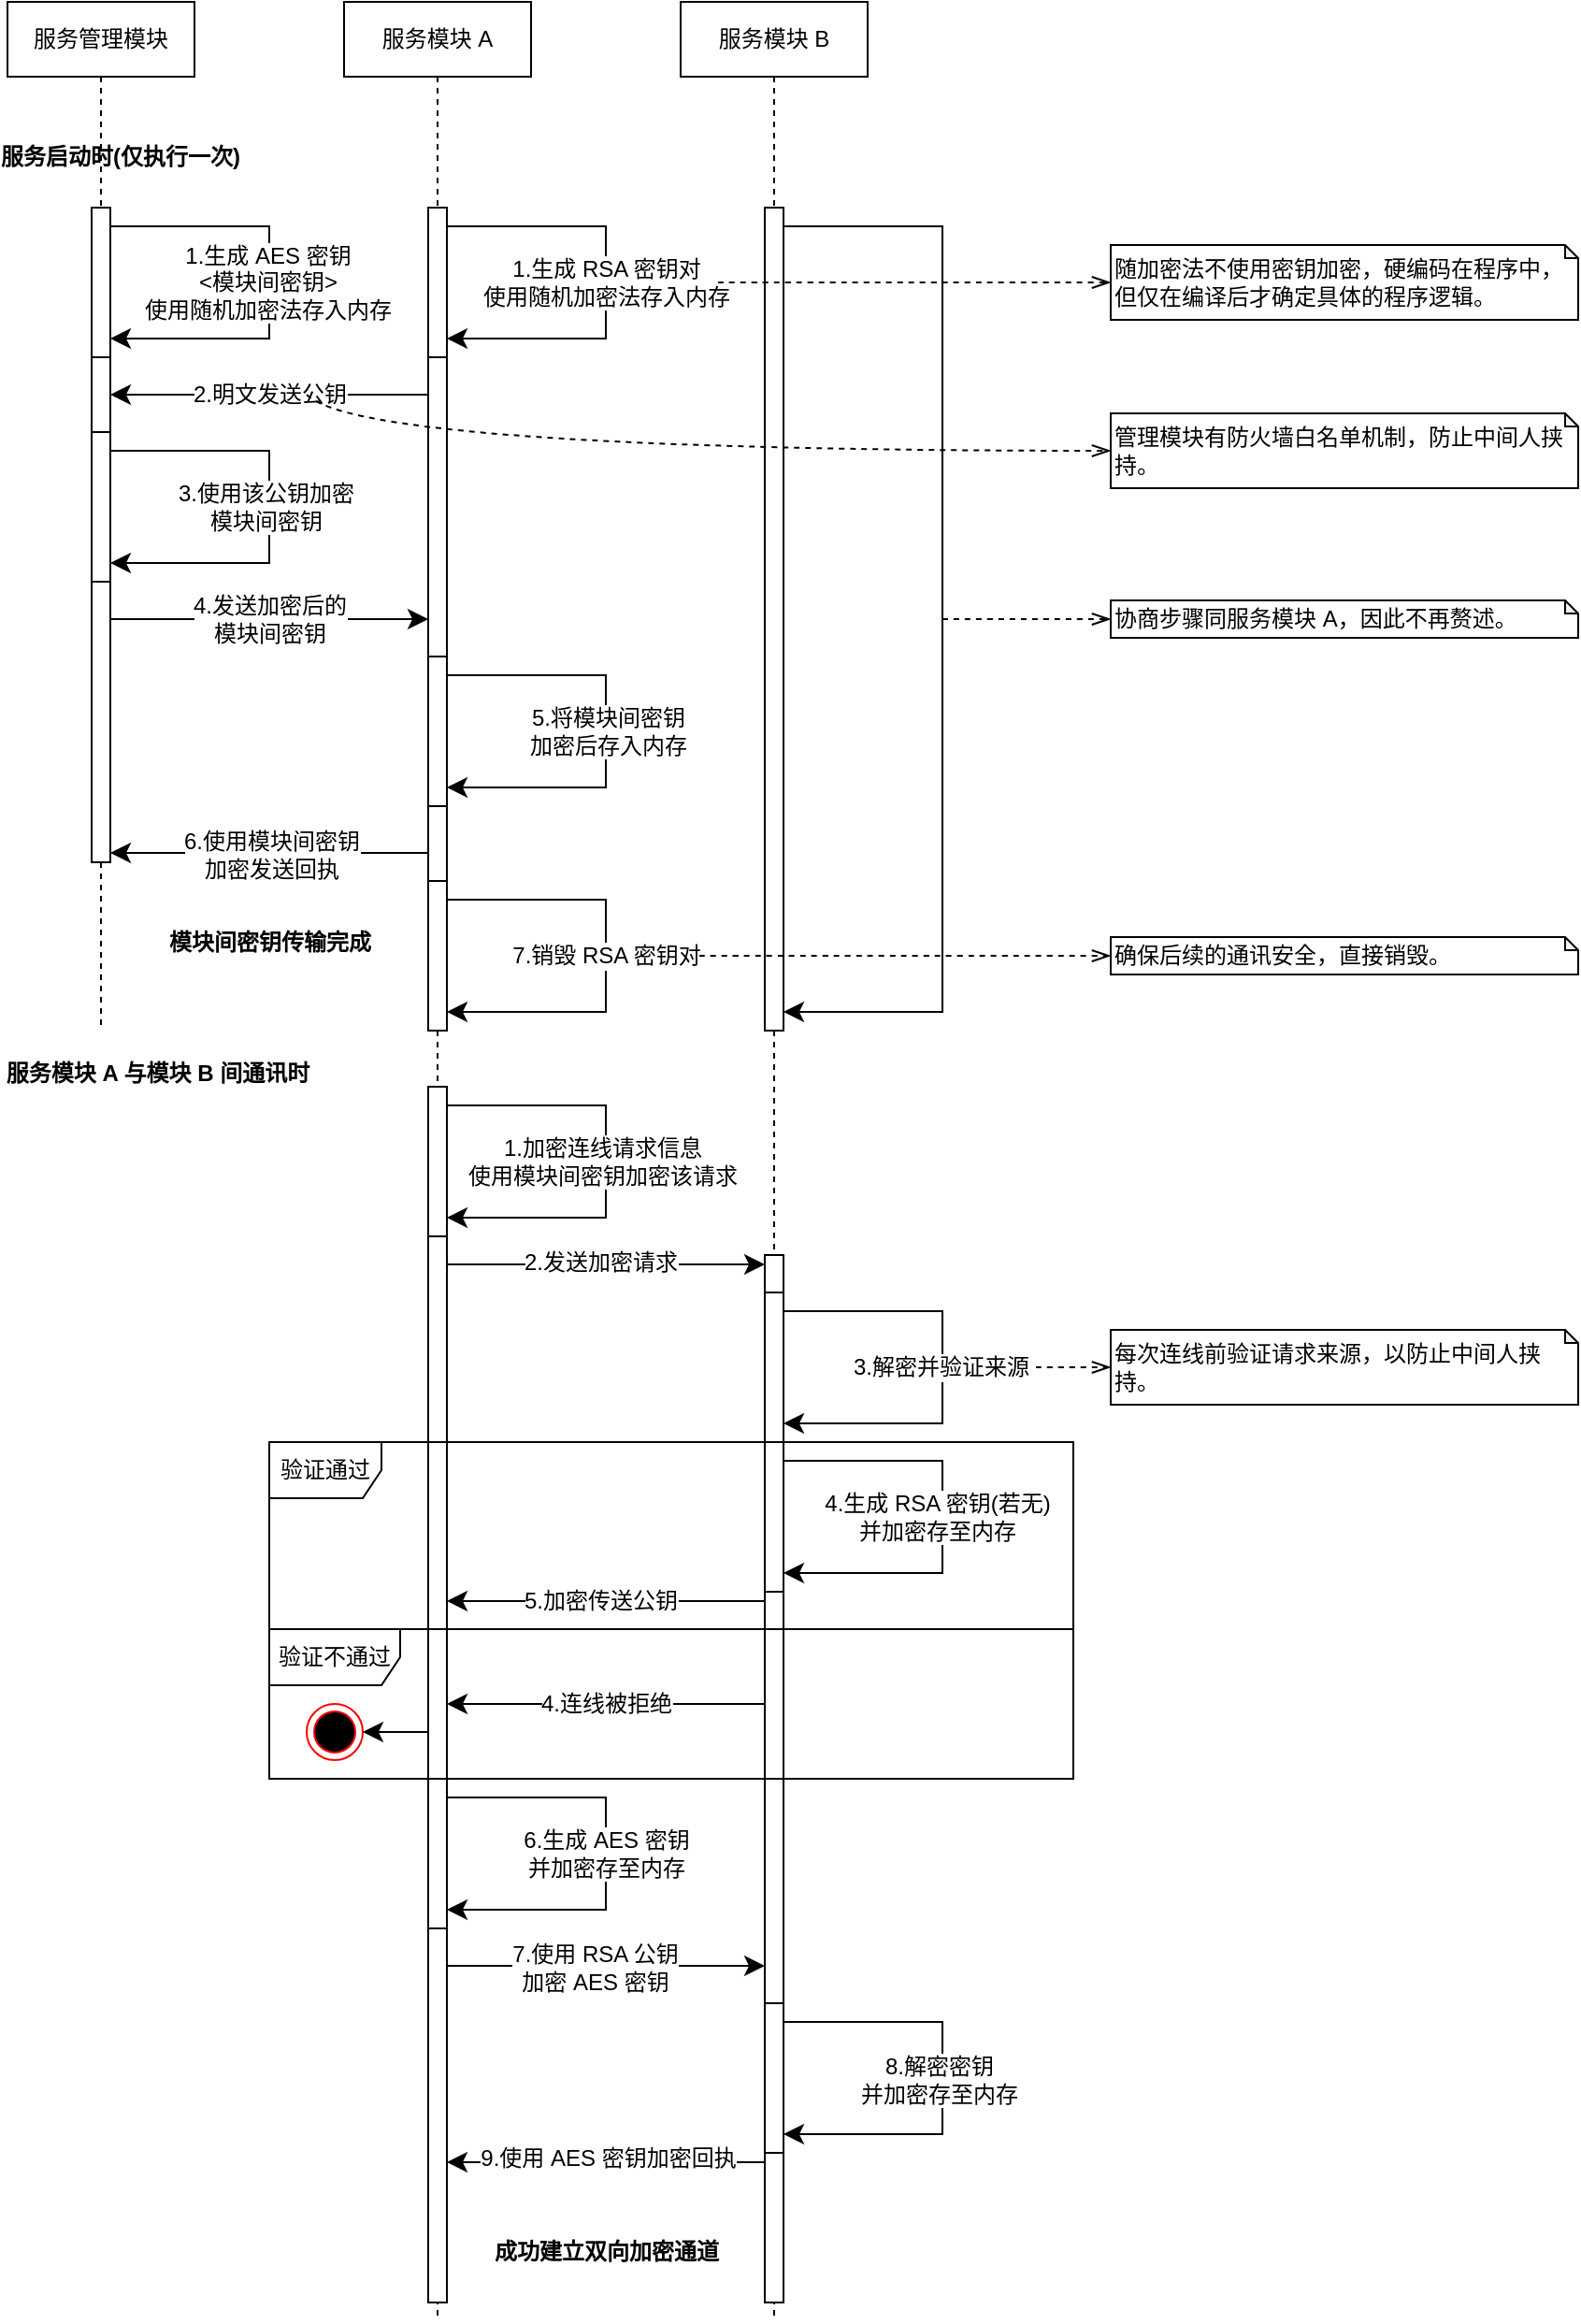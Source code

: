 <mxfile version="25.0.2">
  <diagram name="Page-1" id="2YBvvXClWsGukQMizWep">
    <mxGraphModel dx="942" dy="608" grid="1" gridSize="10" guides="1" tooltips="1" connect="1" arrows="1" fold="1" page="1" pageScale="1" pageWidth="850" pageHeight="1100" math="0" shadow="0">
      <root>
        <mxCell id="0" />
        <mxCell id="1" parent="0" />
        <mxCell id="yWO6qhfavYobrYo0h_gh-1" value="服务管理模块" style="shape=umlLifeline;perimeter=lifelinePerimeter;whiteSpace=wrap;html=1;container=1;dropTarget=0;collapsible=0;recursiveResize=0;outlineConnect=0;portConstraint=eastwest;newEdgeStyle={&quot;curved&quot;:0,&quot;rounded&quot;:0};" parent="1" vertex="1">
          <mxGeometry x="60" y="50" width="100" height="550" as="geometry" />
        </mxCell>
        <mxCell id="yWO6qhfavYobrYo0h_gh-4" value="" style="html=1;points=[[0,0,0,0,5],[0,1,0,0,-5],[1,0,0,0,5],[1,1,0,0,-5]];perimeter=orthogonalPerimeter;outlineConnect=0;targetShapes=umlLifeline;portConstraint=eastwest;newEdgeStyle={&quot;curved&quot;:0,&quot;rounded&quot;:0};" parent="yWO6qhfavYobrYo0h_gh-1" vertex="1">
          <mxGeometry x="45" y="110" width="10" height="80" as="geometry" />
        </mxCell>
        <mxCell id="yWO6qhfavYobrYo0h_gh-5" style="edgeStyle=none;curved=0;rounded=0;orthogonalLoop=1;jettySize=auto;html=1;fontSize=12;startSize=8;endSize=8;" parent="yWO6qhfavYobrYo0h_gh-1" source="yWO6qhfavYobrYo0h_gh-4" target="yWO6qhfavYobrYo0h_gh-4" edge="1">
          <mxGeometry relative="1" as="geometry">
            <Array as="points">
              <mxPoint x="140" y="180" />
            </Array>
          </mxGeometry>
        </mxCell>
        <mxCell id="yWO6qhfavYobrYo0h_gh-6" value="1.生成 AES 密钥&lt;div&gt;&amp;lt;模块间密钥&amp;gt;&lt;/div&gt;&lt;div&gt;使用随机加密法存入内存&lt;/div&gt;" style="edgeLabel;html=1;align=center;verticalAlign=middle;resizable=0;points=[];fontSize=12;" parent="yWO6qhfavYobrYo0h_gh-5" vertex="1" connectable="0">
          <mxGeometry x="-0.086" y="-1" relative="1" as="geometry">
            <mxPoint y="10" as="offset" />
          </mxGeometry>
        </mxCell>
        <mxCell id="yWO6qhfavYobrYo0h_gh-14" value="" style="html=1;points=[[0,0,0,0,5],[0,1,0,0,-5],[1,0,0,0,5],[1,1,0,0,-5]];perimeter=orthogonalPerimeter;outlineConnect=0;targetShapes=umlLifeline;portConstraint=eastwest;newEdgeStyle={&quot;curved&quot;:0,&quot;rounded&quot;:0};" parent="yWO6qhfavYobrYo0h_gh-1" vertex="1">
          <mxGeometry x="45" y="190" width="10" height="40" as="geometry" />
        </mxCell>
        <mxCell id="yWO6qhfavYobrYo0h_gh-26" value="" style="html=1;points=[[0,0,0,0,5],[0,1,0,0,-5],[1,0,0,0,5],[1,1,0,0,-5]];perimeter=orthogonalPerimeter;outlineConnect=0;targetShapes=umlLifeline;portConstraint=eastwest;newEdgeStyle={&quot;curved&quot;:0,&quot;rounded&quot;:0};" parent="yWO6qhfavYobrYo0h_gh-1" vertex="1">
          <mxGeometry x="45" y="230" width="10" height="80" as="geometry" />
        </mxCell>
        <mxCell id="yWO6qhfavYobrYo0h_gh-28" style="edgeStyle=none;curved=0;rounded=0;orthogonalLoop=1;jettySize=auto;html=1;fontSize=12;startSize=8;endSize=8;elbow=vertical;" parent="yWO6qhfavYobrYo0h_gh-1" source="yWO6qhfavYobrYo0h_gh-26" target="yWO6qhfavYobrYo0h_gh-26" edge="1">
          <mxGeometry relative="1" as="geometry">
            <Array as="points">
              <mxPoint x="140" y="300" />
            </Array>
          </mxGeometry>
        </mxCell>
        <mxCell id="yWO6qhfavYobrYo0h_gh-29" value="3.使用该公钥加密&lt;div&gt;模块间密钥&lt;/div&gt;" style="edgeLabel;html=1;align=center;verticalAlign=middle;resizable=0;points=[];fontSize=12;" parent="yWO6qhfavYobrYo0h_gh-28" vertex="1" connectable="0">
          <mxGeometry x="-0.111" y="-2" relative="1" as="geometry">
            <mxPoint y="13" as="offset" />
          </mxGeometry>
        </mxCell>
        <mxCell id="yWO6qhfavYobrYo0h_gh-30" value="" style="html=1;points=[[0,0,0,0,5],[0,1,0,0,-5],[1,0,0,0,5],[1,1,0,0,-5]];perimeter=orthogonalPerimeter;outlineConnect=0;targetShapes=umlLifeline;portConstraint=eastwest;newEdgeStyle={&quot;curved&quot;:0,&quot;rounded&quot;:0};" parent="yWO6qhfavYobrYo0h_gh-1" vertex="1">
          <mxGeometry x="45" y="310" width="10" height="150" as="geometry" />
        </mxCell>
        <mxCell id="yWO6qhfavYobrYo0h_gh-2" value="服务模块 A" style="shape=umlLifeline;perimeter=lifelinePerimeter;whiteSpace=wrap;html=1;container=1;dropTarget=0;collapsible=0;recursiveResize=0;outlineConnect=0;portConstraint=eastwest;newEdgeStyle={&quot;curved&quot;:0,&quot;rounded&quot;:0};" parent="1" vertex="1">
          <mxGeometry x="240" y="50" width="100" height="1240" as="geometry" />
        </mxCell>
        <mxCell id="yWO6qhfavYobrYo0h_gh-8" value="" style="html=1;points=[[0,0,0,0,5],[0,1,0,0,-5],[1,0,0,0,5],[1,1,0,0,-5]];perimeter=orthogonalPerimeter;outlineConnect=0;targetShapes=umlLifeline;portConstraint=eastwest;newEdgeStyle={&quot;curved&quot;:0,&quot;rounded&quot;:0};" parent="yWO6qhfavYobrYo0h_gh-2" vertex="1">
          <mxGeometry x="45" y="110" width="10" height="80" as="geometry" />
        </mxCell>
        <mxCell id="yWO6qhfavYobrYo0h_gh-10" style="edgeStyle=none;curved=0;rounded=0;orthogonalLoop=1;jettySize=auto;html=1;fontSize=12;startSize=8;endSize=8;elbow=vertical;" parent="yWO6qhfavYobrYo0h_gh-2" source="yWO6qhfavYobrYo0h_gh-8" target="yWO6qhfavYobrYo0h_gh-8" edge="1">
          <mxGeometry relative="1" as="geometry">
            <Array as="points">
              <mxPoint x="140" y="180" />
            </Array>
          </mxGeometry>
        </mxCell>
        <mxCell id="yWO6qhfavYobrYo0h_gh-12" value="1.生成 RSA 密钥对&lt;div&gt;使用随机加密法存入内存&lt;/div&gt;" style="edgeLabel;html=1;align=center;verticalAlign=middle;resizable=0;points=[];fontSize=12;" parent="yWO6qhfavYobrYo0h_gh-10" vertex="1" connectable="0">
          <mxGeometry x="0.061" relative="1" as="geometry">
            <mxPoint y="-7" as="offset" />
          </mxGeometry>
        </mxCell>
        <mxCell id="yWO6qhfavYobrYo0h_gh-15" value="" style="html=1;points=[[0,0,0,0,5],[0,1,0,0,-5],[1,0,0,0,5],[1,1,0,0,-5]];perimeter=orthogonalPerimeter;outlineConnect=0;targetShapes=umlLifeline;portConstraint=eastwest;newEdgeStyle={&quot;curved&quot;:0,&quot;rounded&quot;:0};" parent="yWO6qhfavYobrYo0h_gh-2" vertex="1">
          <mxGeometry x="45" y="190" width="10" height="160" as="geometry" />
        </mxCell>
        <mxCell id="yWO6qhfavYobrYo0h_gh-33" value="" style="html=1;points=[[0,0,0,0,5],[0,1,0,0,-5],[1,0,0,0,5],[1,1,0,0,-5]];perimeter=orthogonalPerimeter;outlineConnect=0;targetShapes=umlLifeline;portConstraint=eastwest;newEdgeStyle={&quot;curved&quot;:0,&quot;rounded&quot;:0};" parent="yWO6qhfavYobrYo0h_gh-2" vertex="1">
          <mxGeometry x="45" y="350" width="10" height="80" as="geometry" />
        </mxCell>
        <mxCell id="yWO6qhfavYobrYo0h_gh-34" style="edgeStyle=none;curved=0;rounded=0;orthogonalLoop=1;jettySize=auto;html=1;fontSize=12;startSize=8;endSize=8;elbow=vertical;" parent="yWO6qhfavYobrYo0h_gh-2" source="yWO6qhfavYobrYo0h_gh-33" target="yWO6qhfavYobrYo0h_gh-33" edge="1">
          <mxGeometry relative="1" as="geometry">
            <Array as="points">
              <mxPoint x="140" y="420" />
            </Array>
          </mxGeometry>
        </mxCell>
        <mxCell id="yWO6qhfavYobrYo0h_gh-35" value="5.将模块间密钥&lt;div&gt;加密后存入内存&lt;/div&gt;" style="edgeLabel;html=1;align=center;verticalAlign=middle;resizable=0;points=[];fontSize=12;" parent="yWO6qhfavYobrYo0h_gh-34" vertex="1" connectable="0">
          <mxGeometry x="-0.053" y="1" relative="1" as="geometry">
            <mxPoint y="6" as="offset" />
          </mxGeometry>
        </mxCell>
        <mxCell id="yWO6qhfavYobrYo0h_gh-36" value="" style="html=1;points=[[0,0,0,0,5],[0,1,0,0,-5],[1,0,0,0,5],[1,1,0,0,-5]];perimeter=orthogonalPerimeter;outlineConnect=0;targetShapes=umlLifeline;portConstraint=eastwest;newEdgeStyle={&quot;curved&quot;:0,&quot;rounded&quot;:0};" parent="yWO6qhfavYobrYo0h_gh-2" vertex="1">
          <mxGeometry x="45" y="430" width="10" height="40" as="geometry" />
        </mxCell>
        <mxCell id="yWO6qhfavYobrYo0h_gh-39" value="" style="html=1;points=[[0,0,0,0,5],[0,1,0,0,-5],[1,0,0,0,5],[1,1,0,0,-5]];perimeter=orthogonalPerimeter;outlineConnect=0;targetShapes=umlLifeline;portConstraint=eastwest;newEdgeStyle={&quot;curved&quot;:0,&quot;rounded&quot;:0};" parent="yWO6qhfavYobrYo0h_gh-2" vertex="1">
          <mxGeometry x="45" y="470" width="10" height="80" as="geometry" />
        </mxCell>
        <mxCell id="yWO6qhfavYobrYo0h_gh-40" style="edgeStyle=none;curved=0;rounded=0;orthogonalLoop=1;jettySize=auto;html=1;fontSize=12;startSize=8;endSize=8;" parent="yWO6qhfavYobrYo0h_gh-2" source="yWO6qhfavYobrYo0h_gh-39" target="yWO6qhfavYobrYo0h_gh-39" edge="1">
          <mxGeometry relative="1" as="geometry">
            <Array as="points">
              <mxPoint x="140" y="540" />
            </Array>
          </mxGeometry>
        </mxCell>
        <mxCell id="yWO6qhfavYobrYo0h_gh-41" value="7.销毁 RSA 密钥对" style="edgeLabel;html=1;align=center;verticalAlign=middle;resizable=0;points=[];fontSize=12;" parent="yWO6qhfavYobrYo0h_gh-40" vertex="1" connectable="0">
          <mxGeometry x="-0.069" relative="1" as="geometry">
            <mxPoint y="8" as="offset" />
          </mxGeometry>
        </mxCell>
        <mxCell id="yWO6qhfavYobrYo0h_gh-48" value="" style="html=1;points=[[0,0,0,0,5],[0,1,0,0,-5],[1,0,0,0,5],[1,1,0,0,-5]];perimeter=orthogonalPerimeter;outlineConnect=0;targetShapes=umlLifeline;portConstraint=eastwest;newEdgeStyle={&quot;curved&quot;:0,&quot;rounded&quot;:0};" parent="yWO6qhfavYobrYo0h_gh-2" vertex="1">
          <mxGeometry x="45" y="580" width="10" height="80" as="geometry" />
        </mxCell>
        <mxCell id="yWO6qhfavYobrYo0h_gh-52" style="edgeStyle=none;curved=0;rounded=0;orthogonalLoop=1;jettySize=auto;html=1;fontSize=12;startSize=8;endSize=8;" parent="yWO6qhfavYobrYo0h_gh-2" source="yWO6qhfavYobrYo0h_gh-48" target="yWO6qhfavYobrYo0h_gh-48" edge="1">
          <mxGeometry relative="1" as="geometry">
            <Array as="points">
              <mxPoint x="140" y="650" />
            </Array>
          </mxGeometry>
        </mxCell>
        <mxCell id="yWO6qhfavYobrYo0h_gh-53" value="1.加密连线请求信息&lt;div&gt;使用模块间密钥加密该请求&lt;/div&gt;" style="edgeLabel;html=1;align=center;verticalAlign=middle;resizable=0;points=[];fontSize=12;" parent="yWO6qhfavYobrYo0h_gh-52" vertex="1" connectable="0">
          <mxGeometry x="-0.07" y="-2" relative="1" as="geometry">
            <mxPoint y="8" as="offset" />
          </mxGeometry>
        </mxCell>
        <mxCell id="yWO6qhfavYobrYo0h_gh-54" value="" style="html=1;points=[[0,0,0,0,5],[0,1,0,0,-5],[1,0,0,0,5],[1,1,0,0,-5]];perimeter=orthogonalPerimeter;outlineConnect=0;targetShapes=umlLifeline;portConstraint=eastwest;newEdgeStyle={&quot;curved&quot;:0,&quot;rounded&quot;:0};" parent="yWO6qhfavYobrYo0h_gh-2" vertex="1">
          <mxGeometry x="45" y="660" width="10" height="290" as="geometry" />
        </mxCell>
        <mxCell id="yWO6qhfavYobrYo0h_gh-76" value="" style="html=1;points=[[0,0,0,0,5],[0,1,0,0,-5],[1,0,0,0,5],[1,1,0,0,-5]];perimeter=orthogonalPerimeter;outlineConnect=0;targetShapes=umlLifeline;portConstraint=eastwest;newEdgeStyle={&quot;curved&quot;:0,&quot;rounded&quot;:0};" parent="yWO6qhfavYobrYo0h_gh-2" vertex="1">
          <mxGeometry x="45" y="950" width="10" height="80" as="geometry" />
        </mxCell>
        <mxCell id="yWO6qhfavYobrYo0h_gh-77" style="edgeStyle=none;curved=0;rounded=0;orthogonalLoop=1;jettySize=auto;html=1;fontSize=12;startSize=8;endSize=8;" parent="yWO6qhfavYobrYo0h_gh-2" source="yWO6qhfavYobrYo0h_gh-76" target="yWO6qhfavYobrYo0h_gh-76" edge="1">
          <mxGeometry relative="1" as="geometry">
            <Array as="points">
              <mxPoint x="140" y="1020" />
            </Array>
          </mxGeometry>
        </mxCell>
        <mxCell id="yWO6qhfavYobrYo0h_gh-78" value="6.生成 AES 密钥&lt;div&gt;并加密存至内存&lt;/div&gt;" style="edgeLabel;html=1;align=center;verticalAlign=middle;resizable=0;points=[];fontSize=12;" parent="yWO6qhfavYobrYo0h_gh-77" vertex="1" connectable="0">
          <mxGeometry x="-0.113" relative="1" as="geometry">
            <mxPoint y="13" as="offset" />
          </mxGeometry>
        </mxCell>
        <mxCell id="yWO6qhfavYobrYo0h_gh-80" value="" style="html=1;points=[[0,0,0,0,5],[0,1,0,0,-5],[1,0,0,0,5],[1,1,0,0,-5]];perimeter=orthogonalPerimeter;outlineConnect=0;targetShapes=umlLifeline;portConstraint=eastwest;newEdgeStyle={&quot;curved&quot;:0,&quot;rounded&quot;:0};" parent="yWO6qhfavYobrYo0h_gh-2" vertex="1">
          <mxGeometry x="45" y="1030" width="10" height="200" as="geometry" />
        </mxCell>
        <mxCell id="yWO6qhfavYobrYo0h_gh-3" value="服务模块 B" style="shape=umlLifeline;perimeter=lifelinePerimeter;whiteSpace=wrap;html=1;container=1;dropTarget=0;collapsible=0;recursiveResize=0;outlineConnect=0;portConstraint=eastwest;newEdgeStyle={&quot;curved&quot;:0,&quot;rounded&quot;:0};" parent="1" vertex="1">
          <mxGeometry x="420" y="50" width="100" height="1240" as="geometry" />
        </mxCell>
        <mxCell id="yWO6qhfavYobrYo0h_gh-9" value="" style="html=1;points=[[0,0,0,0,5],[0,1,0,0,-5],[1,0,0,0,5],[1,1,0,0,-5]];perimeter=orthogonalPerimeter;outlineConnect=0;targetShapes=umlLifeline;portConstraint=eastwest;newEdgeStyle={&quot;curved&quot;:0,&quot;rounded&quot;:0};" parent="yWO6qhfavYobrYo0h_gh-3" vertex="1">
          <mxGeometry x="45" y="110" width="10" height="440" as="geometry" />
        </mxCell>
        <mxCell id="yWO6qhfavYobrYo0h_gh-43" style="edgeStyle=none;curved=0;rounded=0;orthogonalLoop=1;jettySize=auto;html=1;fontSize=12;startSize=8;endSize=8;" parent="yWO6qhfavYobrYo0h_gh-3" source="yWO6qhfavYobrYo0h_gh-9" target="yWO6qhfavYobrYo0h_gh-9" edge="1">
          <mxGeometry relative="1" as="geometry">
            <Array as="points">
              <mxPoint x="140" y="540" />
            </Array>
          </mxGeometry>
        </mxCell>
        <mxCell id="yWO6qhfavYobrYo0h_gh-55" value="" style="html=1;points=[[0,0,0,0,5],[0,1,0,0,-5],[1,0,0,0,5],[1,1,0,0,-5]];perimeter=orthogonalPerimeter;outlineConnect=0;targetShapes=umlLifeline;portConstraint=eastwest;newEdgeStyle={&quot;curved&quot;:0,&quot;rounded&quot;:0};" parent="yWO6qhfavYobrYo0h_gh-3" vertex="1">
          <mxGeometry x="45" y="670" width="10" height="20" as="geometry" />
        </mxCell>
        <mxCell id="yWO6qhfavYobrYo0h_gh-58" value="" style="html=1;points=[[0,0,0,0,5],[0,1,0,0,-5],[1,0,0,0,5],[1,1,0,0,-5]];perimeter=orthogonalPerimeter;outlineConnect=0;targetShapes=umlLifeline;portConstraint=eastwest;newEdgeStyle={&quot;curved&quot;:0,&quot;rounded&quot;:0};" parent="yWO6qhfavYobrYo0h_gh-3" vertex="1">
          <mxGeometry x="45" y="690" width="10" height="80" as="geometry" />
        </mxCell>
        <mxCell id="yWO6qhfavYobrYo0h_gh-59" style="edgeStyle=none;curved=0;rounded=0;orthogonalLoop=1;jettySize=auto;html=1;fontSize=12;startSize=8;endSize=8;" parent="yWO6qhfavYobrYo0h_gh-3" source="yWO6qhfavYobrYo0h_gh-58" target="yWO6qhfavYobrYo0h_gh-58" edge="1">
          <mxGeometry relative="1" as="geometry">
            <Array as="points">
              <mxPoint x="140" y="760" />
            </Array>
          </mxGeometry>
        </mxCell>
        <mxCell id="yWO6qhfavYobrYo0h_gh-60" value="3.解密并验证来源" style="edgeLabel;html=1;align=center;verticalAlign=middle;resizable=0;points=[];fontSize=12;" parent="yWO6qhfavYobrYo0h_gh-59" vertex="1" connectable="0">
          <mxGeometry x="-0.072" y="-1" relative="1" as="geometry">
            <mxPoint y="8" as="offset" />
          </mxGeometry>
        </mxCell>
        <mxCell id="yWO6qhfavYobrYo0h_gh-61" value="" style="html=1;points=[[0,0,0,0,5],[0,1,0,0,-5],[1,0,0,0,5],[1,1,0,0,-5]];perimeter=orthogonalPerimeter;outlineConnect=0;targetShapes=umlLifeline;portConstraint=eastwest;newEdgeStyle={&quot;curved&quot;:0,&quot;rounded&quot;:0};" parent="yWO6qhfavYobrYo0h_gh-3" vertex="1">
          <mxGeometry x="45" y="770" width="10" height="80" as="geometry" />
        </mxCell>
        <mxCell id="yWO6qhfavYobrYo0h_gh-66" style="edgeStyle=none;curved=0;rounded=0;orthogonalLoop=1;jettySize=auto;html=1;fontSize=12;startSize=8;endSize=8;" parent="yWO6qhfavYobrYo0h_gh-3" source="yWO6qhfavYobrYo0h_gh-61" target="yWO6qhfavYobrYo0h_gh-61" edge="1">
          <mxGeometry relative="1" as="geometry">
            <Array as="points">
              <mxPoint x="140" y="840" />
            </Array>
          </mxGeometry>
        </mxCell>
        <mxCell id="yWO6qhfavYobrYo0h_gh-67" value="4.生成 RSA 密钥(若无)&lt;div&gt;并加密存至内存&lt;/div&gt;" style="edgeLabel;html=1;align=center;verticalAlign=middle;resizable=0;points=[];fontSize=12;" parent="yWO6qhfavYobrYo0h_gh-66" vertex="1" connectable="0">
          <mxGeometry x="-0.063" y="-3" relative="1" as="geometry">
            <mxPoint y="7" as="offset" />
          </mxGeometry>
        </mxCell>
        <mxCell id="yWO6qhfavYobrYo0h_gh-68" value="" style="html=1;points=[[0,0,0,0,5],[0,1,0,0,-5],[1,0,0,0,5],[1,1,0,0,-5]];perimeter=orthogonalPerimeter;outlineConnect=0;targetShapes=umlLifeline;portConstraint=eastwest;newEdgeStyle={&quot;curved&quot;:0,&quot;rounded&quot;:0};" parent="yWO6qhfavYobrYo0h_gh-3" vertex="1">
          <mxGeometry x="45" y="850" width="10" height="220" as="geometry" />
        </mxCell>
        <mxCell id="yWO6qhfavYobrYo0h_gh-85" value="" style="html=1;points=[[0,0,0,0,5],[0,1,0,0,-5],[1,0,0,0,5],[1,1,0,0,-5]];perimeter=orthogonalPerimeter;outlineConnect=0;targetShapes=umlLifeline;portConstraint=eastwest;newEdgeStyle={&quot;curved&quot;:0,&quot;rounded&quot;:0};" parent="yWO6qhfavYobrYo0h_gh-3" vertex="1">
          <mxGeometry x="45" y="1070" width="10" height="80" as="geometry" />
        </mxCell>
        <mxCell id="yWO6qhfavYobrYo0h_gh-86" style="edgeStyle=none;curved=0;rounded=0;orthogonalLoop=1;jettySize=auto;html=1;fontSize=12;startSize=8;endSize=8;elbow=vertical;" parent="yWO6qhfavYobrYo0h_gh-3" source="yWO6qhfavYobrYo0h_gh-85" target="yWO6qhfavYobrYo0h_gh-85" edge="1">
          <mxGeometry relative="1" as="geometry">
            <Array as="points">
              <mxPoint x="140" y="1140" />
            </Array>
          </mxGeometry>
        </mxCell>
        <mxCell id="yWO6qhfavYobrYo0h_gh-87" value="8.解密密钥&lt;div&gt;并加密存至内存&lt;/div&gt;" style="edgeLabel;html=1;align=center;verticalAlign=middle;resizable=0;points=[];fontSize=12;" parent="yWO6qhfavYobrYo0h_gh-86" vertex="1" connectable="0">
          <mxGeometry x="-0.102" y="-2" relative="1" as="geometry">
            <mxPoint y="12" as="offset" />
          </mxGeometry>
        </mxCell>
        <mxCell id="yWO6qhfavYobrYo0h_gh-88" value="" style="html=1;points=[[0,0,0,0,5],[0,1,0,0,-5],[1,0,0,0,5],[1,1,0,0,-5]];perimeter=orthogonalPerimeter;outlineConnect=0;targetShapes=umlLifeline;portConstraint=eastwest;newEdgeStyle={&quot;curved&quot;:0,&quot;rounded&quot;:0};" parent="yWO6qhfavYobrYo0h_gh-3" vertex="1">
          <mxGeometry x="45" y="1150" width="10" height="80" as="geometry" />
        </mxCell>
        <mxCell id="yWO6qhfavYobrYo0h_gh-19" style="edgeStyle=none;curved=0;rounded=0;orthogonalLoop=1;jettySize=auto;html=1;fontSize=12;startSize=8;endSize=8;" parent="1" source="yWO6qhfavYobrYo0h_gh-15" target="yWO6qhfavYobrYo0h_gh-14" edge="1">
          <mxGeometry relative="1" as="geometry">
            <Array as="points">
              <mxPoint x="200" y="260" />
            </Array>
          </mxGeometry>
        </mxCell>
        <mxCell id="yWO6qhfavYobrYo0h_gh-20" value="2.明文发送公钥" style="edgeLabel;html=1;align=center;verticalAlign=middle;resizable=0;points=[];fontSize=12;" parent="yWO6qhfavYobrYo0h_gh-19" vertex="1" connectable="0">
          <mxGeometry x="0.082" y="-3" relative="1" as="geometry">
            <mxPoint x="7" y="3" as="offset" />
          </mxGeometry>
        </mxCell>
        <mxCell id="yWO6qhfavYobrYo0h_gh-31" style="edgeStyle=none;curved=0;rounded=0;orthogonalLoop=1;jettySize=auto;html=1;fontSize=12;startSize=8;endSize=8;" parent="1" source="yWO6qhfavYobrYo0h_gh-30" target="yWO6qhfavYobrYo0h_gh-15" edge="1">
          <mxGeometry relative="1" as="geometry">
            <Array as="points">
              <mxPoint x="200" y="380" />
            </Array>
          </mxGeometry>
        </mxCell>
        <mxCell id="yWO6qhfavYobrYo0h_gh-32" value="4.发送加密后的&lt;div&gt;模块间密钥&lt;/div&gt;" style="edgeLabel;html=1;align=center;verticalAlign=middle;resizable=0;points=[];fontSize=12;" parent="yWO6qhfavYobrYo0h_gh-31" vertex="1" connectable="0">
          <mxGeometry x="-0.132" y="2" relative="1" as="geometry">
            <mxPoint x="11" y="2" as="offset" />
          </mxGeometry>
        </mxCell>
        <mxCell id="yWO6qhfavYobrYo0h_gh-37" style="edgeStyle=none;curved=0;rounded=0;orthogonalLoop=1;jettySize=auto;html=1;entryX=1;entryY=1;entryDx=0;entryDy=-5;entryPerimeter=0;fontSize=12;startSize=8;endSize=8;" parent="1" source="yWO6qhfavYobrYo0h_gh-36" target="yWO6qhfavYobrYo0h_gh-30" edge="1">
          <mxGeometry relative="1" as="geometry" />
        </mxCell>
        <mxCell id="yWO6qhfavYobrYo0h_gh-38" value="6.使用模块间密钥&lt;div&gt;加密发送回执&lt;/div&gt;" style="edgeLabel;html=1;align=center;verticalAlign=middle;resizable=0;points=[];fontSize=12;" parent="yWO6qhfavYobrYo0h_gh-37" vertex="1" connectable="0">
          <mxGeometry x="0.032" y="1" relative="1" as="geometry">
            <mxPoint x="3" as="offset" />
          </mxGeometry>
        </mxCell>
        <mxCell id="yWO6qhfavYobrYo0h_gh-42" value="模块间密钥传输完成" style="text;align=center;fontStyle=1;verticalAlign=middle;spacingLeft=3;spacingRight=3;strokeColor=none;rotatable=0;points=[[0,0.5],[1,0.5]];portConstraint=eastwest;html=1;" parent="1" vertex="1">
          <mxGeometry x="160" y="540" width="80" height="26" as="geometry" />
        </mxCell>
        <mxCell id="yWO6qhfavYobrYo0h_gh-45" value="服务启动时(仅执行一次)" style="text;align=center;fontStyle=1;verticalAlign=middle;spacingLeft=3;spacingRight=3;strokeColor=none;rotatable=0;points=[[0,0.5],[1,0.5]];portConstraint=eastwest;html=1;" parent="1" vertex="1">
          <mxGeometry x="80" y="120" width="80" height="26" as="geometry" />
        </mxCell>
        <mxCell id="yWO6qhfavYobrYo0h_gh-47" value="服务模块 A 与模块 B 间通讯时" style="text;align=center;fontStyle=1;verticalAlign=middle;spacingLeft=3;spacingRight=3;strokeColor=none;rotatable=0;points=[[0,0.5],[1,0.5]];portConstraint=eastwest;html=1;" parent="1" vertex="1">
          <mxGeometry x="100" y="610" width="80" height="26" as="geometry" />
        </mxCell>
        <mxCell id="yWO6qhfavYobrYo0h_gh-56" style="edgeStyle=none;curved=0;rounded=0;orthogonalLoop=1;jettySize=auto;html=1;entryX=0;entryY=0;entryDx=0;entryDy=5;entryPerimeter=0;fontSize=12;startSize=8;endSize=8;" parent="1" source="yWO6qhfavYobrYo0h_gh-54" target="yWO6qhfavYobrYo0h_gh-55" edge="1">
          <mxGeometry relative="1" as="geometry" />
        </mxCell>
        <mxCell id="yWO6qhfavYobrYo0h_gh-57" value="2.发送加密请求" style="edgeLabel;html=1;align=center;verticalAlign=middle;resizable=0;points=[];fontSize=12;" parent="yWO6qhfavYobrYo0h_gh-56" vertex="1" connectable="0">
          <mxGeometry x="-0.033" y="1" relative="1" as="geometry">
            <mxPoint as="offset" />
          </mxGeometry>
        </mxCell>
        <mxCell id="yWO6qhfavYobrYo0h_gh-62" value="验证通过" style="shape=umlFrame;whiteSpace=wrap;html=1;pointerEvents=0;" parent="1" vertex="1">
          <mxGeometry x="200" y="820" width="430" height="100" as="geometry" />
        </mxCell>
        <mxCell id="yWO6qhfavYobrYo0h_gh-69" style="edgeStyle=none;curved=0;rounded=0;orthogonalLoop=1;jettySize=auto;html=1;exitX=0;exitY=0;exitDx=0;exitDy=5;exitPerimeter=0;fontSize=12;startSize=8;endSize=8;" parent="1" source="yWO6qhfavYobrYo0h_gh-68" target="yWO6qhfavYobrYo0h_gh-54" edge="1">
          <mxGeometry relative="1" as="geometry" />
        </mxCell>
        <mxCell id="yWO6qhfavYobrYo0h_gh-70" value="5.加密传送公钥" style="edgeLabel;html=1;align=center;verticalAlign=middle;resizable=0;points=[];fontSize=12;" parent="yWO6qhfavYobrYo0h_gh-69" vertex="1" connectable="0">
          <mxGeometry x="0.036" relative="1" as="geometry">
            <mxPoint as="offset" />
          </mxGeometry>
        </mxCell>
        <mxCell id="yWO6qhfavYobrYo0h_gh-71" value="验证不通过" style="shape=umlFrame;whiteSpace=wrap;html=1;pointerEvents=0;width=70;height=30;" parent="1" vertex="1">
          <mxGeometry x="200" y="920" width="430" height="80" as="geometry" />
        </mxCell>
        <mxCell id="yWO6qhfavYobrYo0h_gh-72" value="" style="ellipse;html=1;shape=endState;fillColor=#000000;strokeColor=#ff0000;" parent="1" vertex="1">
          <mxGeometry x="220" y="960" width="30" height="30" as="geometry" />
        </mxCell>
        <mxCell id="yWO6qhfavYobrYo0h_gh-73" style="edgeStyle=none;curved=0;rounded=0;orthogonalLoop=1;jettySize=auto;html=1;fontSize=12;startSize=8;endSize=8;" parent="1" source="yWO6qhfavYobrYo0h_gh-68" target="yWO6qhfavYobrYo0h_gh-54" edge="1">
          <mxGeometry relative="1" as="geometry">
            <Array as="points">
              <mxPoint x="380" y="960" />
            </Array>
          </mxGeometry>
        </mxCell>
        <mxCell id="yWO6qhfavYobrYo0h_gh-74" value="4.连线被拒绝" style="edgeLabel;html=1;align=center;verticalAlign=middle;resizable=0;points=[];fontSize=12;" parent="yWO6qhfavYobrYo0h_gh-73" vertex="1" connectable="0">
          <mxGeometry x="-0.141" relative="1" as="geometry">
            <mxPoint x="-12" as="offset" />
          </mxGeometry>
        </mxCell>
        <mxCell id="yWO6qhfavYobrYo0h_gh-75" style="edgeStyle=none;curved=0;rounded=0;orthogonalLoop=1;jettySize=auto;html=1;fontSize=12;startSize=8;endSize=8;" parent="1" source="yWO6qhfavYobrYo0h_gh-54" target="yWO6qhfavYobrYo0h_gh-72" edge="1">
          <mxGeometry relative="1" as="geometry">
            <Array as="points">
              <mxPoint x="270" y="975" />
            </Array>
          </mxGeometry>
        </mxCell>
        <mxCell id="yWO6qhfavYobrYo0h_gh-81" style="edgeStyle=none;curved=0;rounded=0;orthogonalLoop=1;jettySize=auto;html=1;fontSize=12;startSize=8;endSize=8;" parent="1" source="yWO6qhfavYobrYo0h_gh-80" target="yWO6qhfavYobrYo0h_gh-68" edge="1">
          <mxGeometry relative="1" as="geometry">
            <Array as="points">
              <mxPoint x="430" y="1100" />
            </Array>
          </mxGeometry>
        </mxCell>
        <mxCell id="yWO6qhfavYobrYo0h_gh-82" value="7.使用 RSA 公钥&lt;div&gt;加密 AES 密钥&lt;/div&gt;" style="edgeLabel;html=1;align=center;verticalAlign=middle;resizable=0;points=[];fontSize=12;" parent="yWO6qhfavYobrYo0h_gh-81" vertex="1" connectable="0">
          <mxGeometry x="-0.07" y="-1" relative="1" as="geometry">
            <mxPoint as="offset" />
          </mxGeometry>
        </mxCell>
        <mxCell id="yWO6qhfavYobrYo0h_gh-89" style="edgeStyle=none;curved=0;rounded=0;orthogonalLoop=1;jettySize=auto;html=1;exitX=0;exitY=0;exitDx=0;exitDy=5;exitPerimeter=0;fontSize=12;startSize=8;endSize=8;" parent="1" source="yWO6qhfavYobrYo0h_gh-88" target="yWO6qhfavYobrYo0h_gh-80" edge="1">
          <mxGeometry relative="1" as="geometry" />
        </mxCell>
        <mxCell id="yWO6qhfavYobrYo0h_gh-90" value="9.使用 AES 密钥加密回执" style="edgeLabel;html=1;align=center;verticalAlign=middle;resizable=0;points=[];fontSize=12;" parent="yWO6qhfavYobrYo0h_gh-89" vertex="1" connectable="0">
          <mxGeometry x="-0.172" y="-2" relative="1" as="geometry">
            <mxPoint x="-14" as="offset" />
          </mxGeometry>
        </mxCell>
        <mxCell id="yWO6qhfavYobrYo0h_gh-91" value="成功建立双向加密通道" style="text;align=center;fontStyle=1;verticalAlign=middle;spacingLeft=3;spacingRight=3;strokeColor=none;rotatable=0;points=[[0,0.5],[1,0.5]];portConstraint=eastwest;html=1;" parent="1" vertex="1">
          <mxGeometry x="340" y="1240" width="80" height="26" as="geometry" />
        </mxCell>
        <mxCell id="WFayYqWASHlP5ISYJMmj-1" value="随加密法不使用密钥加密，硬编码在程序中，但仅在编译后才确定具体的程序逻辑。" style="shape=note;whiteSpace=wrap;html=1;backgroundOutline=1;darkOpacity=0.05;size=7;verticalAlign=middle;align=left;" vertex="1" parent="1">
          <mxGeometry x="650" y="180" width="250" height="40" as="geometry" />
        </mxCell>
        <mxCell id="WFayYqWASHlP5ISYJMmj-2" value="&lt;span style=&quot;text-align: center; text-wrap: nowrap; background-color: rgb(255, 255, 255);&quot;&gt;协商步骤同服务模块 A，因此&lt;/span&gt;&lt;span style=&quot;text-align: center; text-wrap: nowrap; background-color: initial;&quot;&gt;不再赘述。&lt;/span&gt;" style="shape=note;whiteSpace=wrap;html=1;backgroundOutline=1;darkOpacity=0.05;size=7;verticalAlign=middle;align=left;" vertex="1" parent="1">
          <mxGeometry x="650" y="370" width="250" height="20" as="geometry" />
        </mxCell>
        <mxCell id="WFayYqWASHlP5ISYJMmj-3" value="&lt;div style=&quot;text-align: center;&quot;&gt;&lt;span style=&quot;text-wrap: nowrap; background-color: rgb(255, 255, 255);&quot;&gt;确保后续的通讯安全，直接销毁。&lt;/span&gt;&lt;/div&gt;" style="shape=note;whiteSpace=wrap;html=1;backgroundOutline=1;darkOpacity=0.05;size=7;verticalAlign=middle;align=left;" vertex="1" parent="1">
          <mxGeometry x="650" y="550" width="250" height="20" as="geometry" />
        </mxCell>
        <mxCell id="WFayYqWASHlP5ISYJMmj-4" value="管理模块有防火墙白名单机制，防止中间人挟持。" style="shape=note;whiteSpace=wrap;html=1;backgroundOutline=1;darkOpacity=0.05;size=7;verticalAlign=middle;align=left;" vertex="1" parent="1">
          <mxGeometry x="650" y="270" width="250" height="40" as="geometry" />
        </mxCell>
        <mxCell id="WFayYqWASHlP5ISYJMmj-5" value="每次连线前验证请求来源，以防止中间人挟持。" style="shape=note;whiteSpace=wrap;html=1;backgroundOutline=1;darkOpacity=0.05;size=7;verticalAlign=middle;align=left;" vertex="1" parent="1">
          <mxGeometry x="650" y="760" width="250" height="40" as="geometry" />
        </mxCell>
        <mxCell id="WFayYqWASHlP5ISYJMmj-6" value="" style="edgeStyle=none;orthogonalLoop=1;jettySize=auto;html=1;rounded=0;fontSize=12;startSize=8;endSize=8;curved=1;dashed=1;endArrow=openThin;endFill=0;" edge="1" parent="1" target="WFayYqWASHlP5ISYJMmj-1">
          <mxGeometry width="120" relative="1" as="geometry">
            <mxPoint x="440" y="200" as="sourcePoint" />
            <mxPoint x="700" y="220" as="targetPoint" />
            <Array as="points" />
          </mxGeometry>
        </mxCell>
        <mxCell id="WFayYqWASHlP5ISYJMmj-7" value="" style="edgeStyle=none;orthogonalLoop=1;jettySize=auto;html=1;rounded=0;fontSize=12;startSize=8;endSize=8;curved=1;dashed=1;endArrow=openThin;endFill=0;" edge="1" parent="1" target="WFayYqWASHlP5ISYJMmj-4">
          <mxGeometry width="120" relative="1" as="geometry">
            <mxPoint x="220" y="260" as="sourcePoint" />
            <mxPoint x="560" y="270" as="targetPoint" />
            <Array as="points">
              <mxPoint x="250" y="290" />
            </Array>
          </mxGeometry>
        </mxCell>
        <mxCell id="WFayYqWASHlP5ISYJMmj-9" value="" style="edgeStyle=none;orthogonalLoop=1;jettySize=auto;html=1;rounded=0;fontSize=12;startSize=8;endSize=8;curved=1;dashed=1;endArrow=openThin;endFill=0;" edge="1" parent="1" target="WFayYqWASHlP5ISYJMmj-2">
          <mxGeometry width="120" relative="1" as="geometry">
            <mxPoint x="560" y="380" as="sourcePoint" />
            <mxPoint x="690" y="370" as="targetPoint" />
            <Array as="points" />
          </mxGeometry>
        </mxCell>
        <mxCell id="WFayYqWASHlP5ISYJMmj-10" value="" style="edgeStyle=none;orthogonalLoop=1;jettySize=auto;html=1;rounded=0;fontSize=12;startSize=8;endSize=8;curved=1;dashed=1;endArrow=openThin;endFill=0;" edge="1" parent="1" target="WFayYqWASHlP5ISYJMmj-3">
          <mxGeometry width="120" relative="1" as="geometry">
            <mxPoint x="430" y="560" as="sourcePoint" />
            <mxPoint x="630" y="510" as="targetPoint" />
            <Array as="points" />
          </mxGeometry>
        </mxCell>
        <mxCell id="WFayYqWASHlP5ISYJMmj-11" value="" style="edgeStyle=none;orthogonalLoop=1;jettySize=auto;html=1;rounded=0;fontSize=12;startSize=8;endSize=8;curved=1;dashed=1;endArrow=openThin;endFill=0;" edge="1" parent="1" target="WFayYqWASHlP5ISYJMmj-5">
          <mxGeometry width="120" relative="1" as="geometry">
            <mxPoint x="610" y="780" as="sourcePoint" />
            <mxPoint x="740" y="750" as="targetPoint" />
            <Array as="points" />
          </mxGeometry>
        </mxCell>
      </root>
    </mxGraphModel>
  </diagram>
</mxfile>
